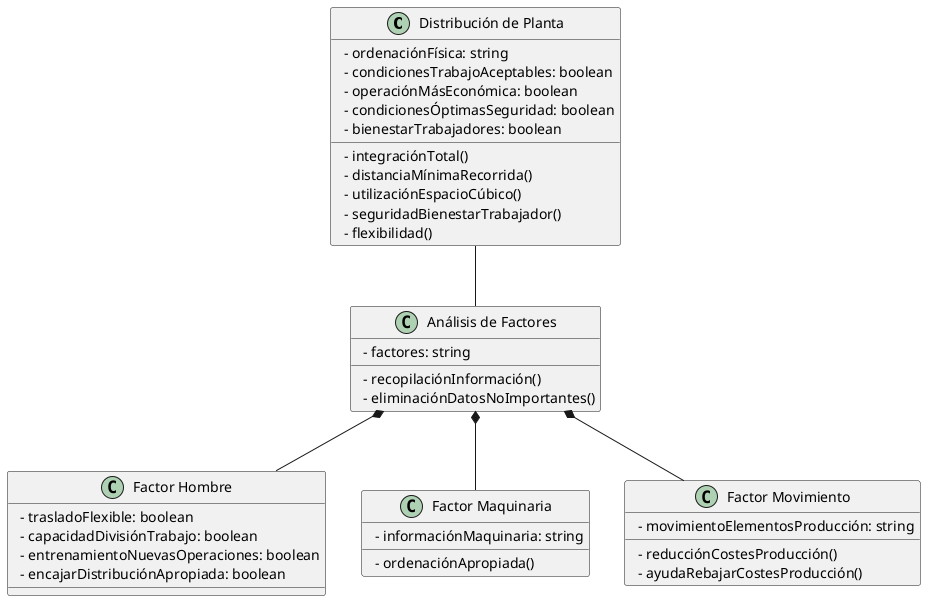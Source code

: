 @startuml
class "Distribución de Planta" {
  - ordenaciónFísica: string
  - condicionesTrabajoAceptables: boolean
  - operaciónMásEconómica: boolean
  - condicionesÓptimasSeguridad: boolean
  - bienestarTrabajadores: boolean
  - integraciónTotal()
  - distanciaMínimaRecorrida()
  - utilizaciónEspacioCúbico()
  - seguridadBienestarTrabajador()
  - flexibilidad()
}
class "Análisis de Factores" {
  - factores: string
  - recopilaciónInformación()
  - eliminaciónDatosNoImportantes()
}
class "Factor Hombre" {
  - trasladoFlexible: boolean
  - capacidadDivisiónTrabajo: boolean
  - entrenamientoNuevasOperaciones: boolean
  - encajarDistribuciónApropiada: boolean
}

class "Factor Maquinaria" {
  - informaciónMaquinaria: string
  - ordenaciónApropiada()
}

class "Factor Movimiento" {
  - movimientoElementosProducción: string
  - reducciónCostesProducción()
  - ayudaRebajarCostesProducción()
}

"Distribución de Planta" -- "Análisis de Factores"
"Análisis de Factores" *-- "Factor Hombre"
"Análisis de Factores" *-- "Factor Maquinaria"
"Análisis de Factores" *-- "Factor Movimiento"
@enduml

